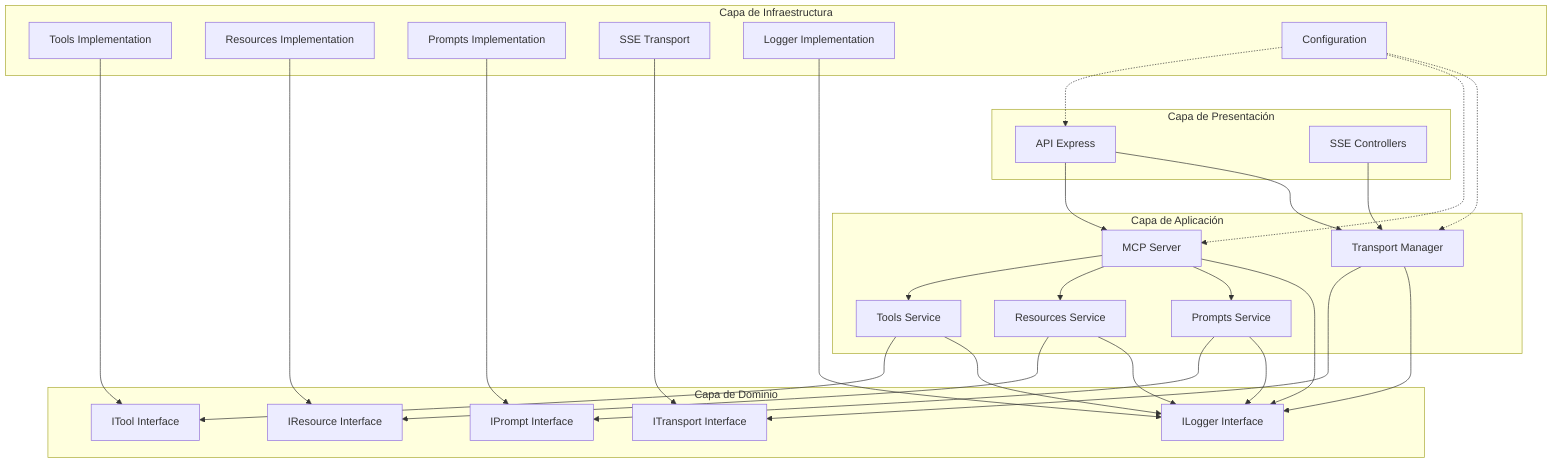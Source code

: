 graph TB
    subgraph "Capa de Presentación"
        API[API Express]
        SSE[SSE Controllers]
    end
    
    subgraph "Capa de Aplicación"
        McpServer[MCP Server]
        TransportManager[Transport Manager]
        ToolsService[Tools Service]
        ResourcesService[Resources Service]
        PromptsService[Prompts Service]
    end
    
    subgraph "Capa de Dominio"
        ITool[ITool Interface]
        IResource[IResource Interface]
        IPrompt[IPrompt Interface] 
        ITransport[ITransport Interface]
        ILogger[ILogger Interface]
    end
    
    subgraph "Capa de Infraestructura"
        ToolsImpl[Tools Implementation]
        ResourcesImpl[Resources Implementation]
        PromptsImpl[Prompts Implementation]
        SSETransport[SSE Transport]
        LoggerImpl[Logger Implementation]
        Config[Configuration]
    end
    
    API --> McpServer
    API --> TransportManager
    SSE --> TransportManager
    
    McpServer --> ToolsService
    McpServer --> ResourcesService
    McpServer --> PromptsService
    TransportManager --> ITransport
    
    ToolsService --> ITool
    ResourcesService --> IResource
    PromptsService --> IPrompt
    
    ToolsImpl --> ITool
    ResourcesImpl --> IResource
    PromptsImpl --> IPrompt
    SSETransport --> ITransport
    LoggerImpl --> ILogger
    
    ToolsService --> ILogger
    ResourcesService --> ILogger
    PromptsService --> ILogger
    McpServer --> ILogger
    TransportManager --> ILogger
    
    Config -.-> API
    Config -.-> McpServer
    Config -.-> TransportManager